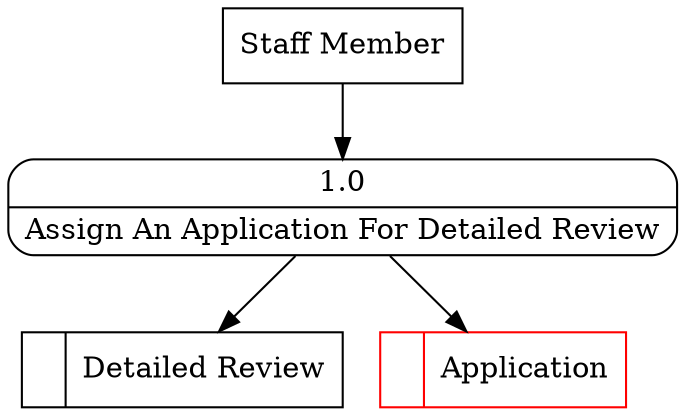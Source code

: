 digraph dfd2{ 
node[shape=record]
200 [label="<f0>  |<f1> Detailed Review " ];
201 [label="<f0>  |<f1> Application " color=red];
202 [label="Staff Member" shape=box];
203 [label="{<f0> 1.0|<f1> Assign An Application For Detailed Review }" shape=Mrecord];
202 -> 203
203 -> 201
203 -> 200
}